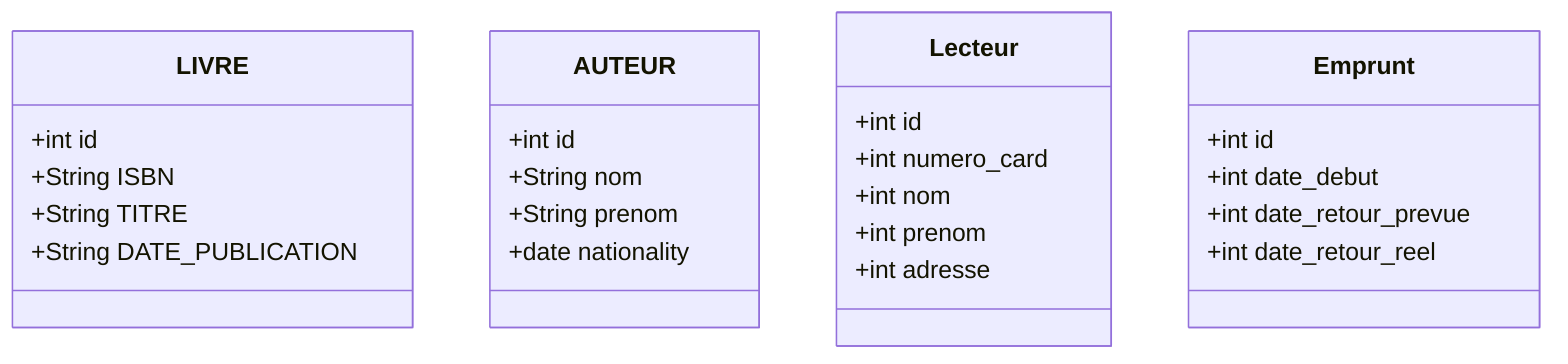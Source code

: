 classDiagram
    class LIVRE {
        +int id
        +String ISBN
        +String TITRE
        +String DATE_PUBLICATION
    }

    class AUTEUR {
        +int id
        +String nom
        +String prenom
        +date nationality
    }

    class Lecteur {
        +int id
        +int numero_card
        +int nom
        +int prenom
        +int adresse
    }

    class Emprunt {
        +int id
        +int date_debut
        +int date_retour_prevue
        +int date_retour_reel
    }
